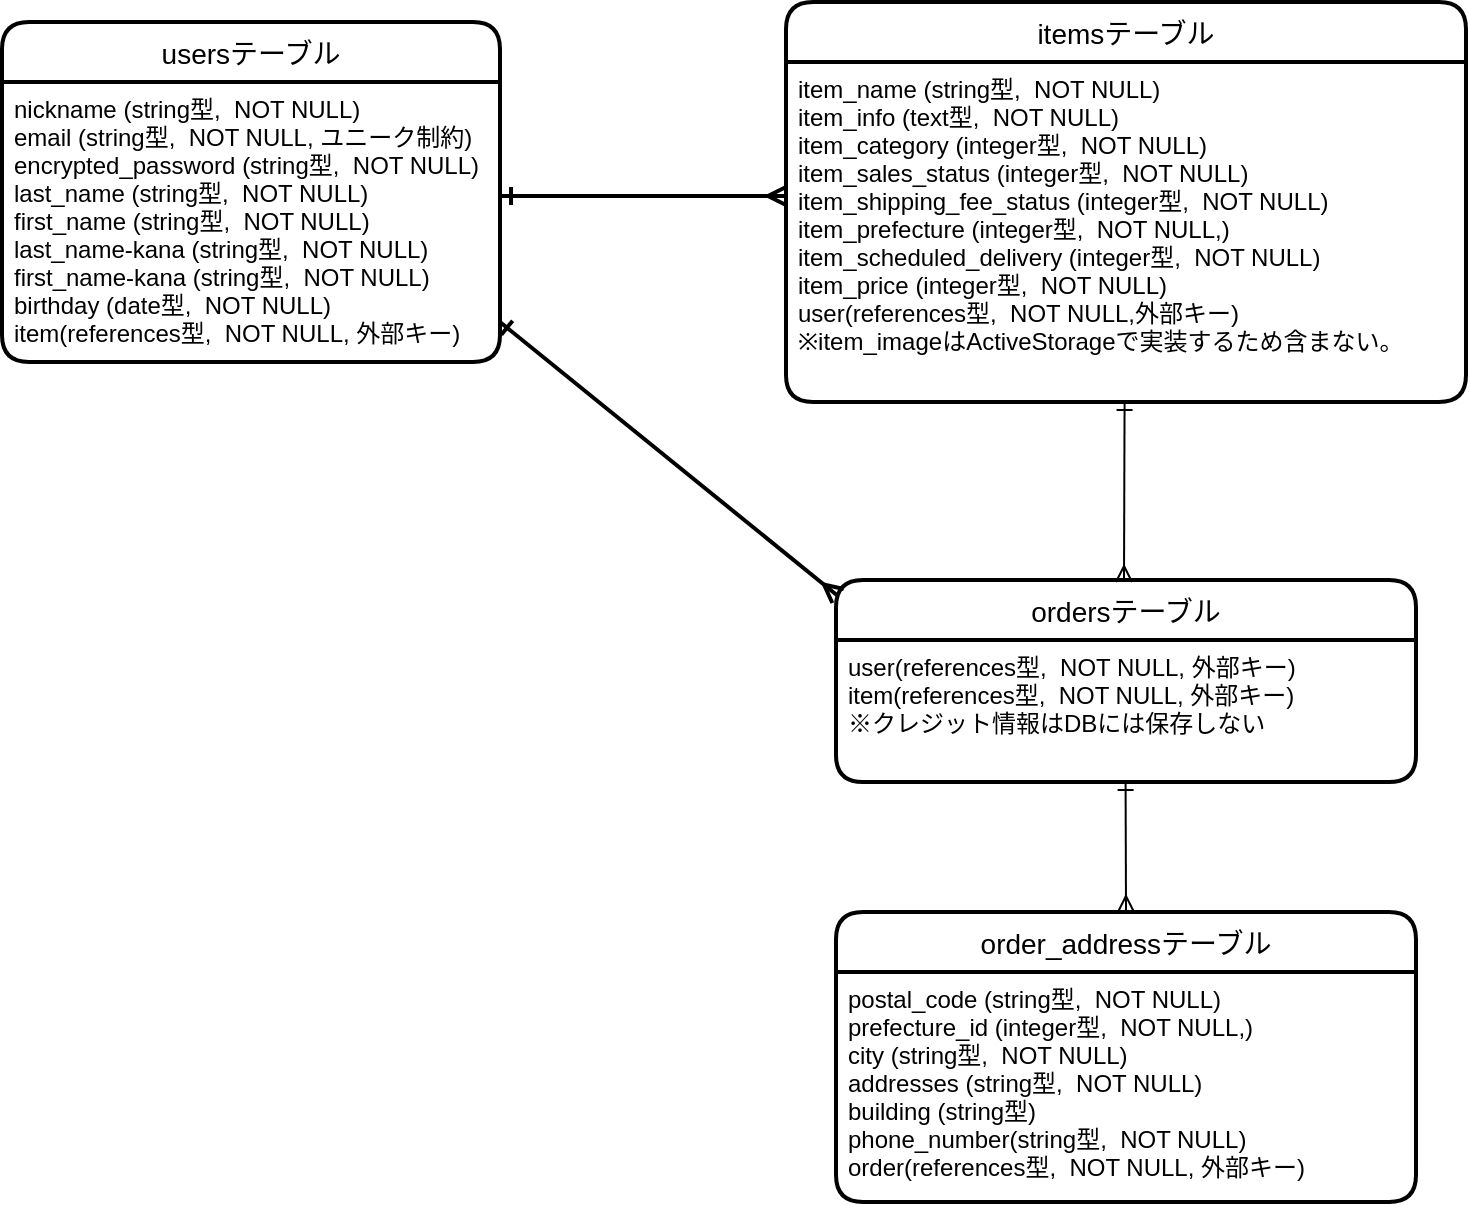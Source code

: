 <mxfile>
    <diagram id="30sFCt94HYVoS8XDwqhz" name="ページ1">
        <mxGraphModel dx="380" dy="522" grid="1" gridSize="10" guides="1" tooltips="1" connect="1" arrows="1" fold="1" page="1" pageScale="1" pageWidth="827" pageHeight="1169" math="0" shadow="0">
            <root>
                <mxCell id="0"/>
                <mxCell id="1" parent="0"/>
                <mxCell id="2" value="usersテーブル" style="swimlane;childLayout=stackLayout;horizontal=1;startSize=30;horizontalStack=0;rounded=1;fontSize=14;fontStyle=0;strokeWidth=2;resizeParent=0;resizeLast=1;shadow=0;dashed=0;align=center;" parent="1" vertex="1">
                    <mxGeometry x="21" y="30" width="249" height="170" as="geometry"/>
                </mxCell>
                <mxCell id="3" value="nickname (string型,  NOT NULL)&#10;email (string型,  NOT NULL, ユニーク制約)&#10;encrypted_password (string型,  NOT NULL)&#10;last_name (string型,  NOT NULL)&#10;first_name (string型,  NOT NULL)&#10;last_name-kana (string型,  NOT NULL)&#10;first_name-kana (string型,  NOT NULL)&#10;birthday (date型,  NOT NULL)&#10;item(references型,  NOT NULL, 外部キー)&#10;&#10;" style="align=left;strokeColor=none;fillColor=none;spacingLeft=4;fontSize=12;verticalAlign=top;resizable=0;rotatable=0;part=1;" parent="2" vertex="1">
                    <mxGeometry y="30" width="249" height="140" as="geometry"/>
                </mxCell>
                <mxCell id="6" value="itemsテーブル" style="swimlane;childLayout=stackLayout;horizontal=1;startSize=30;horizontalStack=0;rounded=1;fontSize=14;fontStyle=0;strokeWidth=2;resizeParent=0;resizeLast=1;shadow=0;dashed=0;align=center;" vertex="1" parent="1">
                    <mxGeometry x="413" y="20" width="340" height="200" as="geometry"/>
                </mxCell>
                <mxCell id="7" value="item_name (string型,  NOT NULL)&#10;item_info (text型,  NOT NULL)&#10;item_category (integer型,  NOT NULL)&#10;item_sales_status (integer型,  NOT NULL)&#10;item_shipping_fee_status (integer型,  NOT NULL)&#10;item_prefecture (integer型,  NOT NULL,)&#10;item_scheduled_delivery (integer型,  NOT NULL)&#10;item_price (integer型,  NOT NULL)&#10;user(references型,  NOT NULL,外部キー)&#10;※item_imageはActiveStorageで実装するため含まない。" style="align=left;strokeColor=none;fillColor=none;spacingLeft=4;fontSize=12;verticalAlign=top;resizable=0;rotatable=0;part=1;" vertex="1" parent="6">
                    <mxGeometry y="30" width="340" height="170" as="geometry"/>
                </mxCell>
                <mxCell id="33" value="ordersテーブル" style="swimlane;childLayout=stackLayout;horizontal=1;startSize=30;horizontalStack=0;rounded=1;fontSize=14;fontStyle=0;strokeWidth=2;resizeParent=0;resizeLast=1;shadow=0;dashed=0;align=center;" vertex="1" parent="1">
                    <mxGeometry x="438" y="309" width="290" height="101" as="geometry"/>
                </mxCell>
                <mxCell id="34" value="user(references型,  NOT NULL, 外部キー)&#10;item(references型,  NOT NULL, 外部キー)&#10;※クレジット情報はDBには保存しない" style="align=left;strokeColor=none;fillColor=none;spacingLeft=4;fontSize=12;verticalAlign=top;resizable=0;rotatable=0;part=1;" vertex="1" parent="33">
                    <mxGeometry y="30" width="290" height="71" as="geometry"/>
                </mxCell>
                <mxCell id="35" value="order_addressテーブル" style="swimlane;childLayout=stackLayout;horizontal=1;startSize=30;horizontalStack=0;rounded=1;fontSize=14;fontStyle=0;strokeWidth=2;resizeParent=0;resizeLast=1;shadow=0;dashed=0;align=center;" vertex="1" parent="1">
                    <mxGeometry x="438" y="475" width="290" height="145" as="geometry"/>
                </mxCell>
                <mxCell id="36" value="postal_code (string型,  NOT NULL)&#10;prefecture_id (integer型,  NOT NULL,)&#10;city (string型,  NOT NULL)&#10;addresses (string型,  NOT NULL)&#10;building (string型)&#10;phone_number(string型,  NOT NULL)&#10;order(references型,  NOT NULL, 外部キー)&#10;&#10;&#10;" style="align=left;strokeColor=none;fillColor=none;spacingLeft=4;fontSize=12;verticalAlign=top;resizable=0;rotatable=0;part=1;" vertex="1" parent="35">
                    <mxGeometry y="30" width="290" height="115" as="geometry"/>
                </mxCell>
                <mxCell id="45" value="" style="endArrow=ERmany;html=1;rounded=0;startArrow=ERone;startFill=0;endFill=0;entryX=0;entryY=0.5;entryDx=0;entryDy=0;exitX=1;exitY=0.5;exitDx=0;exitDy=0;strokeWidth=2;" edge="1" parent="1">
                    <mxGeometry relative="1" as="geometry">
                        <mxPoint x="271" y="117" as="sourcePoint"/>
                        <mxPoint x="413" y="117" as="targetPoint"/>
                    </mxGeometry>
                </mxCell>
                <mxCell id="58" value="" style="endArrow=ERmany;html=1;rounded=0;startArrow=ERone;startFill=0;endFill=0;strokeWidth=2;" edge="1" parent="1">
                    <mxGeometry relative="1" as="geometry">
                        <mxPoint x="270" y="180" as="sourcePoint"/>
                        <mxPoint x="439" y="317" as="targetPoint"/>
                    </mxGeometry>
                </mxCell>
                <mxCell id="61" value="" style="endArrow=ERone;html=1;rounded=0;endFill=0;startArrow=ERmany;startFill=0;" edge="1" parent="1">
                    <mxGeometry relative="1" as="geometry">
                        <mxPoint x="582" y="310" as="sourcePoint"/>
                        <mxPoint x="582.29" y="220" as="targetPoint"/>
                        <Array as="points"/>
                    </mxGeometry>
                </mxCell>
                <mxCell id="63" value="" style="endArrow=ERone;html=1;rounded=0;endFill=0;startArrow=ERmany;startFill=0;exitX=0.5;exitY=0;exitDx=0;exitDy=0;" edge="1" parent="1" source="35">
                    <mxGeometry relative="1" as="geometry">
                        <mxPoint x="582.5" y="500" as="sourcePoint"/>
                        <mxPoint x="582.79" y="410" as="targetPoint"/>
                        <Array as="points"/>
                    </mxGeometry>
                </mxCell>
            </root>
        </mxGraphModel>
    </diagram>
</mxfile>